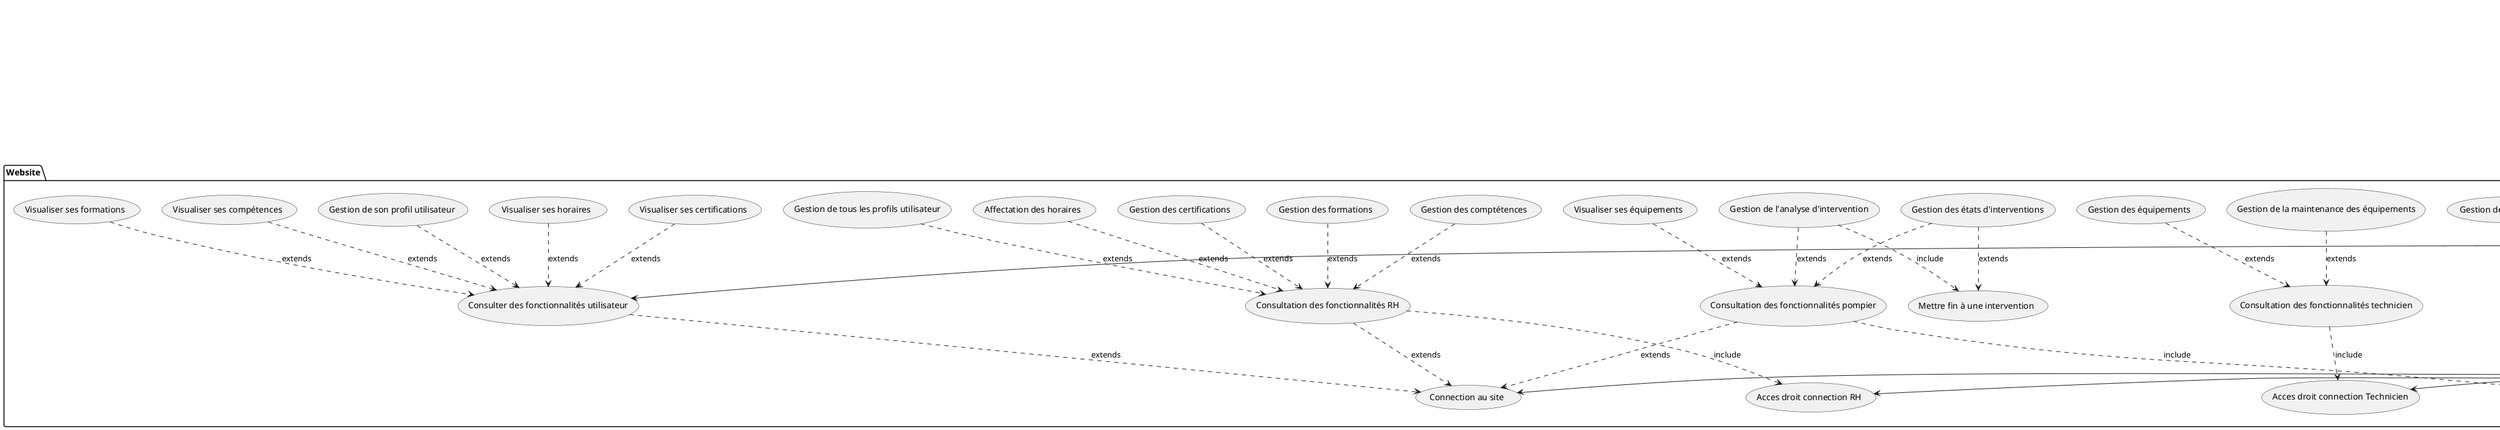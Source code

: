 @startuml

    :User: as User
    :Administrateur informatique: as Admin
    :Collaborateurs ressources humaines: as RH
    :Technicien équipement: as Tech
    :Lanceur d'alerte: as Alert
    :Pompier: as Fire
    :Superviseur: as Super

    Admin --|> User
    Admin --|> RH
    Admin --|> Tech
    Admin --|> Alert
    Admin --|> Fire
    Admin --|> Super

    Super --|> Fire

    RH --|> User
    Tech --|> User
    Alert --|> User
    Fire --|> User
    Super --|> User

package Website {
    usecase "Connection au site" as UC0

    usecase "Consulter des fonctionnalités utilisateur" as UC1
    usecase "Visualiser ses compétences" as UC11
    usecase "Visualiser ses formations" as UC12
    usecase "Visualiser ses certifications" as UC13
    usecase "Visualiser ses horaires" as UC14
    usecase "Gestion de son profil utilisateur" as UC15

    usecase "Consultation des fonctionnalités RH" as UC2
    usecase "Acces droit connection RH" as UC2A
    usecase "Gestion de tous les profils utilisateur" as UC22
    usecase "Gestion des comptétences" as UC23
    usecase "Gestion des formations" as UC24
    usecase "Gestion des certifications" as UC25
    usecase "Affectation des horaires" as UC26

    usecase "Consultation des fonctionnalités pompier" as UC3
    usecase "Acces droit connection Pompier" as UC3A
    usecase "Visualiser ses équipements" as UC31
    usecase "Gestion des états d'interventions" as UC32
    usecase "Mettre fin à une intervention" as UC33
    usecase "Gestion de l'analyse d'intervention" as UC34

    usecase "Consultation des fonctionnalités technicien" as UC4
    usecase "Acces droit connection Technicien" as UC4A
    usecase "Gestion de la maintenance des équipements" as UC41
    usecase "Gestion des équipements" as UC42

    usecase "Consultation des fonctionnalités lanceur d'alerte" as UC5
    usecase "Acces droit connection Lanceur d'alerte" as UC5A
    usecase "Gestion des alertes" as UC51
    usecase "Gestion des incidents" as UC52

    usecase "Consultation des fonctionnalités superviseur" as UC6
    usecase "Acces droit connection Superviseur" as UC6A
    usecase "Création des équipes d'interventions" as UC61

    usecase "Consultation des fonctionnalités administrateur" as UC7
    usecase "Acces droit connection Administrateur" as UC7A
    usecase "Gestion des droits utilisateurs" as UC71
    usecase "Suivi des statistiques du site" as UC72
    usecase "Configuration des paramètres du site" as UC73
}

    User --> UC0
    UC1 ..> UC0 : extends
    UC2 ..> UC0 : extends
    UC3 ..> UC0 : extends

    User -left-> UC1
    UC11 ..> UC1 : extends
    UC12 ..> UC1 : extends
    UC13 ..> UC1 : extends
    UC14 ..> UC1 : extends
    UC15 ..> UC1 : extends

    RH --> UC2A
    UC2 ..> UC2A : include
    UC22 ..> UC2 : extends
    UC23 ..> UC2 : extends
    UC24 ..> UC2 : extends
    UC25 ..> UC2 : extends
    UC26 ..> UC2 : extends

    Fire --> UC3A
    UC3 ..> UC3A : include
    UC31 ..> UC3 : extends
    UC32 ..> UC3 : extends
    UC34 ..> UC3 : extends
    UC32 ..> UC33 : extends
    UC34 ..> UC33 : include

    Tech --> UC4A
    UC4 ..> UC4A : include
    UC41 ..> UC4 : extends
    UC42 ..> UC4 : extends

    Alert --> UC5A
    UC5 ..> UC5A : include
    UC51 ..> UC5 : extends
    UC52 ..> UC5 : extends

    Super --> UC6A
    UC6 ..> UC6A : include
    UC61 ..> UC6 : extends

    Admin --> UC7A
    UC7 ..> UC7A : include
    UC71 ..> UC7 : extends
    UC72 ..> UC7 : extends
    UC73 ..> UC7 : extends
    
@enduml
